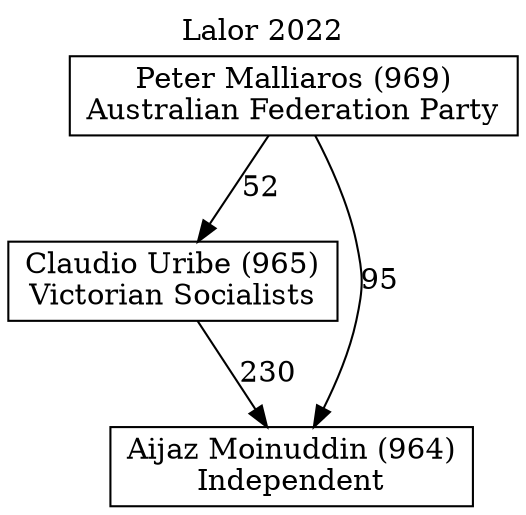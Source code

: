 // House preference flow
digraph "Aijaz Moinuddin (964)_Lalor_2022" {
	graph [label="Lalor 2022" labelloc=t mclimit=10]
	node [shape=box]
	"Claudio Uribe (965)" [label="Claudio Uribe (965)
Victorian Socialists"]
	"Peter Malliaros (969)" [label="Peter Malliaros (969)
Australian Federation Party"]
	"Aijaz Moinuddin (964)" [label="Aijaz Moinuddin (964)
Independent"]
	"Claudio Uribe (965)" -> "Aijaz Moinuddin (964)" [label=230]
	"Peter Malliaros (969)" -> "Aijaz Moinuddin (964)" [label=95]
	"Peter Malliaros (969)" -> "Claudio Uribe (965)" [label=52]
}
